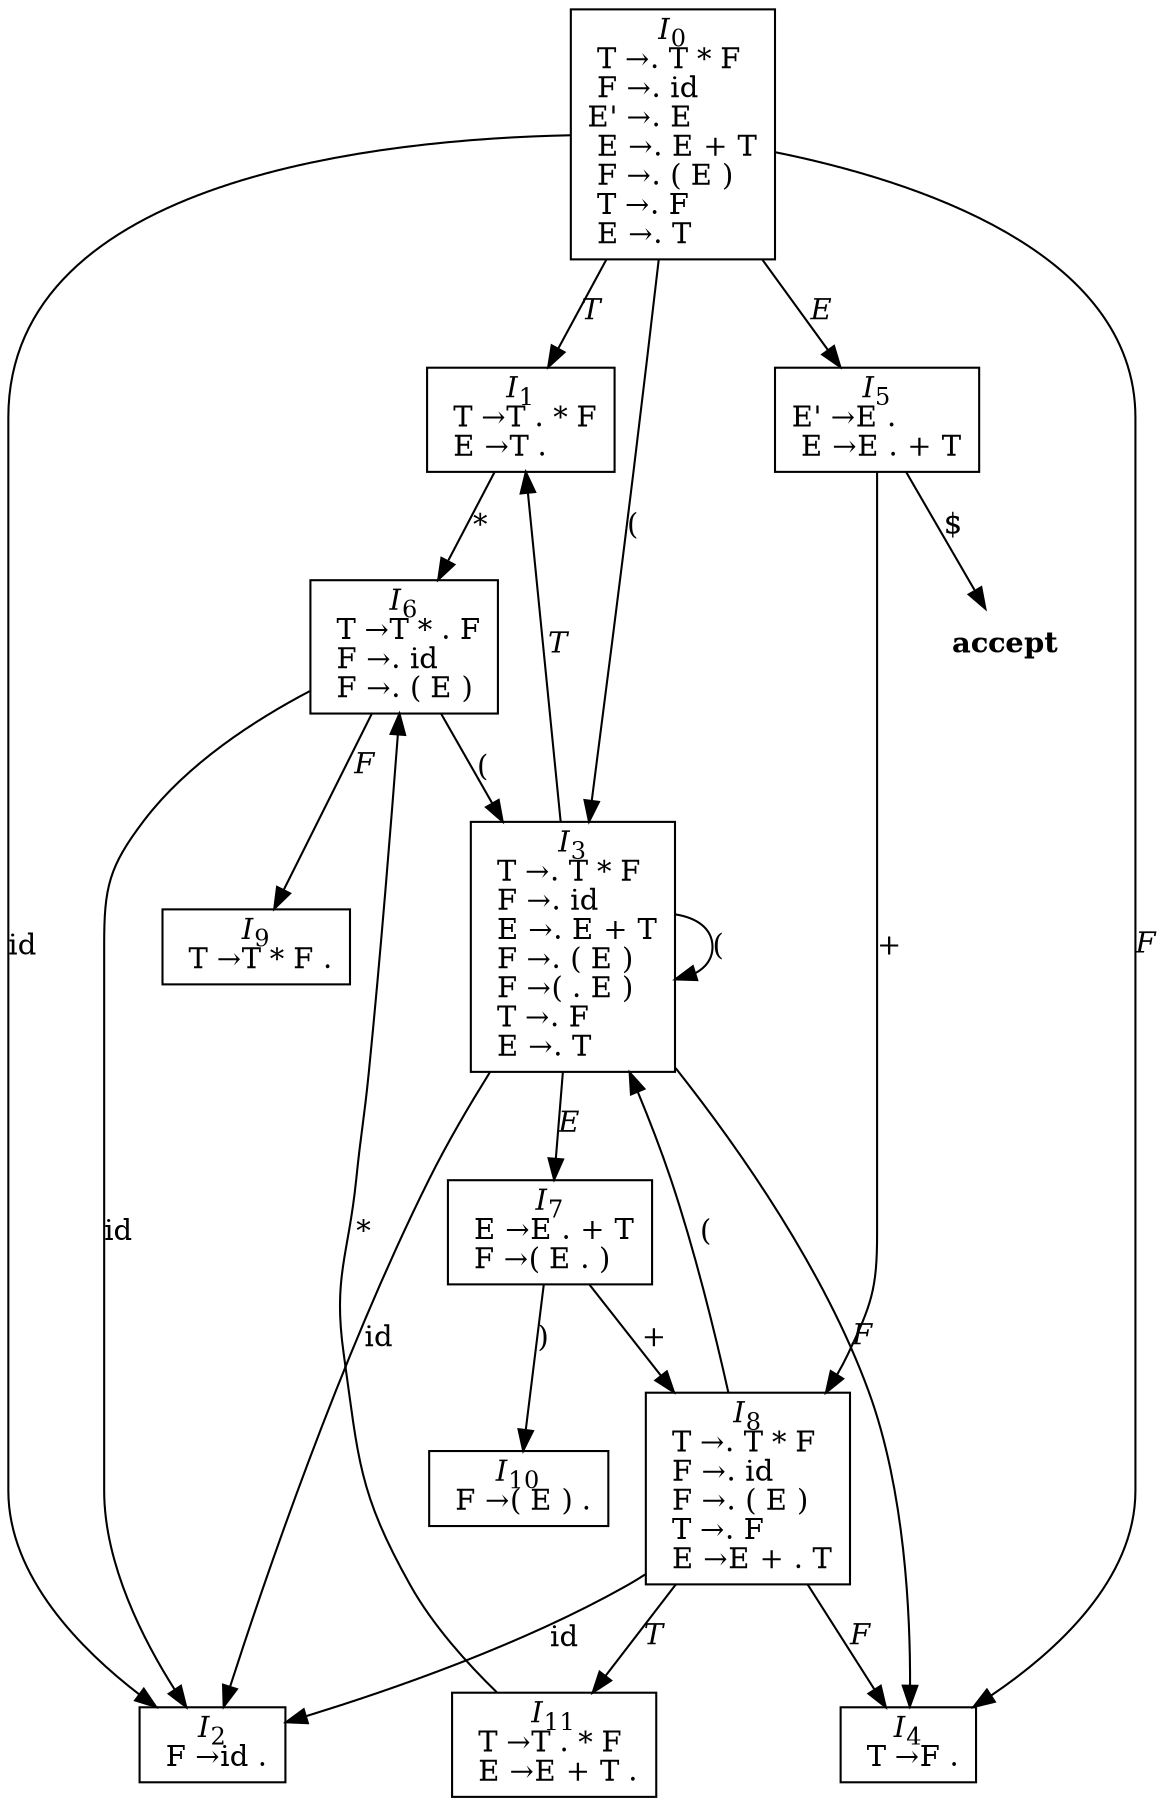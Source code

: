 digraph automaton {
	node [shape=record]
	I0 [label=<<I>I</I><SUB>0</SUB><BR/> T &#8594;. T * F<BR ALIGN="LEFT"/>>]
	I0 [label=<<I>I</I><SUB>0</SUB><BR/> T &#8594;. T * F<BR ALIGN="LEFT"/> F &#8594;. id<BR ALIGN="LEFT"/>>]
	I0 [label=<<I>I</I><SUB>0</SUB><BR/> T &#8594;. T * F<BR ALIGN="LEFT"/> F &#8594;. id<BR ALIGN="LEFT"/>E' &#8594;. E<BR ALIGN="LEFT"/>>]
	I0 [label=<<I>I</I><SUB>0</SUB><BR/> T &#8594;. T * F<BR ALIGN="LEFT"/> F &#8594;. id<BR ALIGN="LEFT"/>E' &#8594;. E<BR ALIGN="LEFT"/> E &#8594;. E + T<BR ALIGN="LEFT"/>>]
	I0 [label=<<I>I</I><SUB>0</SUB><BR/> T &#8594;. T * F<BR ALIGN="LEFT"/> F &#8594;. id<BR ALIGN="LEFT"/>E' &#8594;. E<BR ALIGN="LEFT"/> E &#8594;. E + T<BR ALIGN="LEFT"/> F &#8594;. ( E )<BR ALIGN="LEFT"/>>]
	I0 [label=<<I>I</I><SUB>0</SUB><BR/> T &#8594;. T * F<BR ALIGN="LEFT"/> F &#8594;. id<BR ALIGN="LEFT"/>E' &#8594;. E<BR ALIGN="LEFT"/> E &#8594;. E + T<BR ALIGN="LEFT"/> F &#8594;. ( E )<BR ALIGN="LEFT"/> T &#8594;. F<BR ALIGN="LEFT"/>>]
	I0 [label=<<I>I</I><SUB>0</SUB><BR/> T &#8594;. T * F<BR ALIGN="LEFT"/> F &#8594;. id<BR ALIGN="LEFT"/>E' &#8594;. E<BR ALIGN="LEFT"/> E &#8594;. E + T<BR ALIGN="LEFT"/> F &#8594;. ( E )<BR ALIGN="LEFT"/> T &#8594;. F<BR ALIGN="LEFT"/> E &#8594;. T<BR ALIGN="LEFT"/>>]
	I1 [label=<<I>I</I><SUB>1</SUB><BR/> T &#8594;T . * F<BR ALIGN="LEFT"/>>]
	I1 [label=<<I>I</I><SUB>1</SUB><BR/> T &#8594;T . * F<BR ALIGN="LEFT"/> E &#8594;T .<BR ALIGN="LEFT"/>>]
	I2 [label=<<I>I</I><SUB>2</SUB><BR/> F &#8594;id .<BR ALIGN="LEFT"/>>]
	I3 [label=<<I>I</I><SUB>3</SUB><BR/> T &#8594;. T * F<BR ALIGN="LEFT"/>>]
	I3 [label=<<I>I</I><SUB>3</SUB><BR/> T &#8594;. T * F<BR ALIGN="LEFT"/> F &#8594;. id<BR ALIGN="LEFT"/>>]
	I3 [label=<<I>I</I><SUB>3</SUB><BR/> T &#8594;. T * F<BR ALIGN="LEFT"/> F &#8594;. id<BR ALIGN="LEFT"/> E &#8594;. E + T<BR ALIGN="LEFT"/>>]
	I3 [label=<<I>I</I><SUB>3</SUB><BR/> T &#8594;. T * F<BR ALIGN="LEFT"/> F &#8594;. id<BR ALIGN="LEFT"/> E &#8594;. E + T<BR ALIGN="LEFT"/> F &#8594;. ( E )<BR ALIGN="LEFT"/>>]
	I3 [label=<<I>I</I><SUB>3</SUB><BR/> T &#8594;. T * F<BR ALIGN="LEFT"/> F &#8594;. id<BR ALIGN="LEFT"/> E &#8594;. E + T<BR ALIGN="LEFT"/> F &#8594;. ( E )<BR ALIGN="LEFT"/> F &#8594;( . E )<BR ALIGN="LEFT"/>>]
	I3 [label=<<I>I</I><SUB>3</SUB><BR/> T &#8594;. T * F<BR ALIGN="LEFT"/> F &#8594;. id<BR ALIGN="LEFT"/> E &#8594;. E + T<BR ALIGN="LEFT"/> F &#8594;. ( E )<BR ALIGN="LEFT"/> F &#8594;( . E )<BR ALIGN="LEFT"/> T &#8594;. F<BR ALIGN="LEFT"/>>]
	I3 [label=<<I>I</I><SUB>3</SUB><BR/> T &#8594;. T * F<BR ALIGN="LEFT"/> F &#8594;. id<BR ALIGN="LEFT"/> E &#8594;. E + T<BR ALIGN="LEFT"/> F &#8594;. ( E )<BR ALIGN="LEFT"/> F &#8594;( . E )<BR ALIGN="LEFT"/> T &#8594;. F<BR ALIGN="LEFT"/> E &#8594;. T<BR ALIGN="LEFT"/>>]
	I4 [label=<<I>I</I><SUB>4</SUB><BR/> T &#8594;F .<BR ALIGN="LEFT"/>>]
	I5 [label=<<I>I</I><SUB>5</SUB><BR/>E' &#8594;E .<BR ALIGN="LEFT"/>>]
	I5 [label=<<I>I</I><SUB>5</SUB><BR/>E' &#8594;E .<BR ALIGN="LEFT"/> E &#8594;E . + T<BR ALIGN="LEFT"/>>]
	I6 [label=<<I>I</I><SUB>6</SUB><BR/> T &#8594;T * . F<BR ALIGN="LEFT"/>>]
	I6 [label=<<I>I</I><SUB>6</SUB><BR/> T &#8594;T * . F<BR ALIGN="LEFT"/> F &#8594;. id<BR ALIGN="LEFT"/>>]
	I6 [label=<<I>I</I><SUB>6</SUB><BR/> T &#8594;T * . F<BR ALIGN="LEFT"/> F &#8594;. id<BR ALIGN="LEFT"/> F &#8594;. ( E )<BR ALIGN="LEFT"/>>]
	I7 [label=<<I>I</I><SUB>7</SUB><BR/> E &#8594;E . + T<BR ALIGN="LEFT"/>>]
	I7 [label=<<I>I</I><SUB>7</SUB><BR/> E &#8594;E . + T<BR ALIGN="LEFT"/> F &#8594;( E . )<BR ALIGN="LEFT"/>>]
	I8 [label=<<I>I</I><SUB>8</SUB><BR/> T &#8594;. T * F<BR ALIGN="LEFT"/>>]
	I8 [label=<<I>I</I><SUB>8</SUB><BR/> T &#8594;. T * F<BR ALIGN="LEFT"/> F &#8594;. id<BR ALIGN="LEFT"/>>]
	I8 [label=<<I>I</I><SUB>8</SUB><BR/> T &#8594;. T * F<BR ALIGN="LEFT"/> F &#8594;. id<BR ALIGN="LEFT"/> F &#8594;. ( E )<BR ALIGN="LEFT"/>>]
	I8 [label=<<I>I</I><SUB>8</SUB><BR/> T &#8594;. T * F<BR ALIGN="LEFT"/> F &#8594;. id<BR ALIGN="LEFT"/> F &#8594;. ( E )<BR ALIGN="LEFT"/> T &#8594;. F<BR ALIGN="LEFT"/>>]
	I8 [label=<<I>I</I><SUB>8</SUB><BR/> T &#8594;. T * F<BR ALIGN="LEFT"/> F &#8594;. id<BR ALIGN="LEFT"/> F &#8594;. ( E )<BR ALIGN="LEFT"/> T &#8594;. F<BR ALIGN="LEFT"/> E &#8594;E + . T<BR ALIGN="LEFT"/>>]
	I9 [label=<<I>I</I><SUB>9</SUB><BR/> T &#8594;T * F .<BR ALIGN="LEFT"/>>]
	I10 [label=<<I>I</I><SUB>10</SUB><BR/> F &#8594;( E ) .<BR ALIGN="LEFT"/>>]
	I11 [label=<<I>I</I><SUB>11</SUB><BR/> T &#8594;T . * F<BR ALIGN="LEFT"/>>]
	I11 [label=<<I>I</I><SUB>11</SUB><BR/> T &#8594;T . * F<BR ALIGN="LEFT"/> E &#8594;E + T .<BR ALIGN="LEFT"/>>]
	I0 -> I3 [label="("]
	I0 -> I2 [label=id]
	I0 -> I5 [label=<<I>E</I>>]
	I0 -> I4 [label=<<I>F</I>>]
	I0 -> I1 [label=<<I>T</I>>]
	I1 -> I6 [label="*"]
	I3 -> I3 [label="("]
	I3 -> I2 [label=id]
	I3 -> I7 [label=<<I>E</I>>]
	I3 -> I4 [label=<<I>F</I>>]
	I3 -> I1 [label=<<I>T</I>>]
	I5 -> I8 [label="+"]
	acc [label=<<B>accept</B>> shape=none]
	I5 -> acc [label="$"]
	I6 -> I3 [label="("]
	I6 -> I2 [label=id]
	I6 -> I9 [label=<<I>F</I>>]
	I7 -> I10 [label=")"]
	I7 -> I8 [label="+"]
	I8 -> I3 [label="("]
	I8 -> I2 [label=id]
	I8 -> I4 [label=<<I>F</I>>]
	I8 -> I11 [label=<<I>T</I>>]
	I11 -> I6 [label="*"]
}
